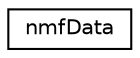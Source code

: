 digraph "Graphical Class Hierarchy"
{
 // LATEX_PDF_SIZE
  edge [fontname="Helvetica",fontsize="10",labelfontname="Helvetica",labelfontsize="10"];
  node [fontname="Helvetica",fontsize="10",shape=record];
  rankdir="LR";
  Node0 [label="nmfData",height=0.2,width=0.4,color="black", fillcolor="white", style="filled",URL="$classnmf_data.html",tooltip=" "];
}
